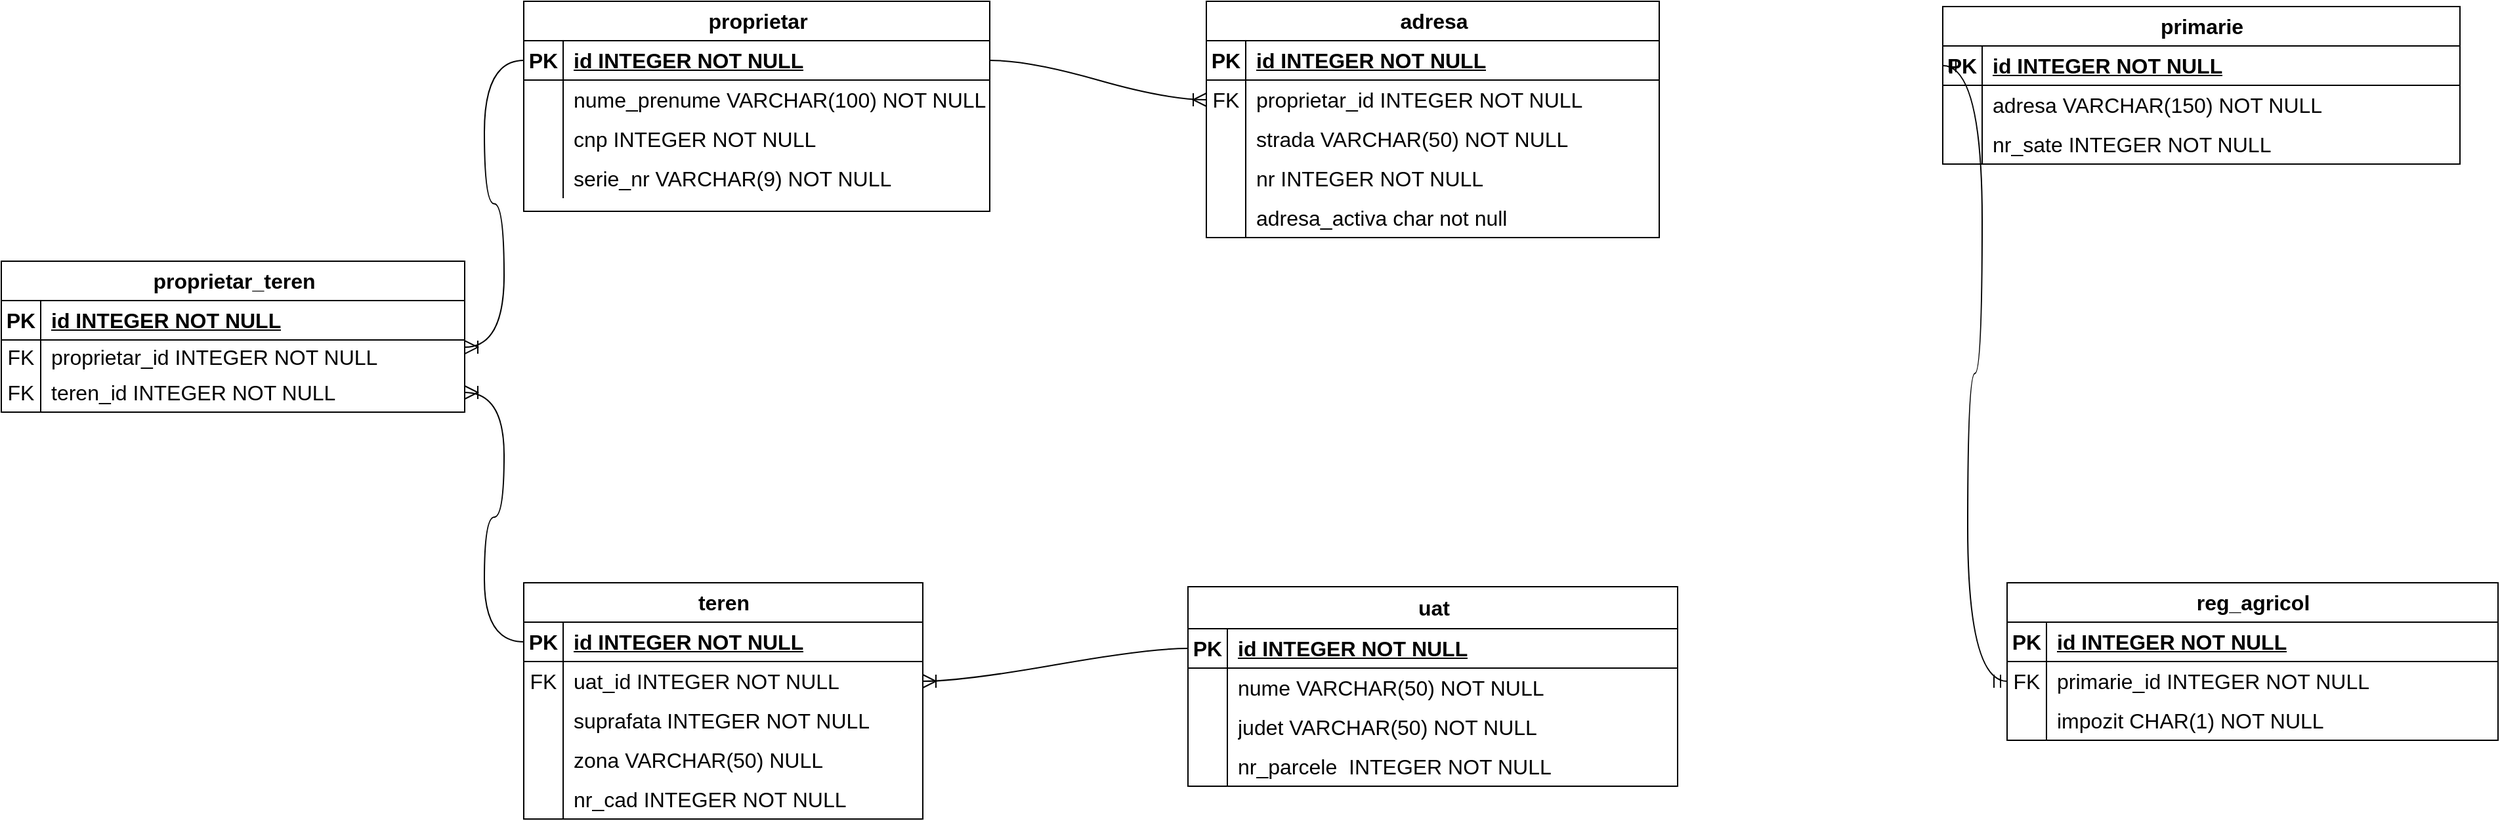 <mxfile version="22.1.11" type="github">
  <diagram name="Page-1" id="3R_EqgL5HHpPkc1NWPmd">
    <mxGraphModel dx="2646" dy="1482" grid="0" gridSize="10" guides="1" tooltips="1" connect="1" arrows="1" fold="1" page="0" pageScale="1" pageWidth="1169" pageHeight="827" math="0" shadow="0">
      <root>
        <mxCell id="0" />
        <mxCell id="1" parent="0" />
        <mxCell id="f103XbUNi-T_Se9cvQiI-1" value="proprietar" style="shape=table;startSize=30;container=1;collapsible=1;childLayout=tableLayout;fixedRows=1;rowLines=0;fontStyle=1;align=center;resizeLast=1;html=1;fontSize=16;" vertex="1" parent="1">
          <mxGeometry x="33" y="-257" width="355" height="160" as="geometry" />
        </mxCell>
        <mxCell id="f103XbUNi-T_Se9cvQiI-2" value="" style="shape=tableRow;horizontal=0;startSize=0;swimlaneHead=0;swimlaneBody=0;fillColor=none;collapsible=0;dropTarget=0;points=[[0,0.5],[1,0.5]];portConstraint=eastwest;top=0;left=0;right=0;bottom=1;fontSize=16;" vertex="1" parent="f103XbUNi-T_Se9cvQiI-1">
          <mxGeometry y="30" width="355" height="30" as="geometry" />
        </mxCell>
        <mxCell id="f103XbUNi-T_Se9cvQiI-3" value="PK" style="shape=partialRectangle;connectable=0;fillColor=none;top=0;left=0;bottom=0;right=0;fontStyle=1;overflow=hidden;whiteSpace=wrap;html=1;fontSize=16;" vertex="1" parent="f103XbUNi-T_Se9cvQiI-2">
          <mxGeometry width="30" height="30" as="geometry">
            <mxRectangle width="30" height="30" as="alternateBounds" />
          </mxGeometry>
        </mxCell>
        <mxCell id="f103XbUNi-T_Se9cvQiI-4" value="id INTEGER NOT NULL" style="shape=partialRectangle;connectable=0;fillColor=none;top=0;left=0;bottom=0;right=0;align=left;spacingLeft=6;fontStyle=5;overflow=hidden;whiteSpace=wrap;html=1;fontSize=16;" vertex="1" parent="f103XbUNi-T_Se9cvQiI-2">
          <mxGeometry x="30" width="325" height="30" as="geometry">
            <mxRectangle width="325" height="30" as="alternateBounds" />
          </mxGeometry>
        </mxCell>
        <mxCell id="f103XbUNi-T_Se9cvQiI-5" value="" style="shape=tableRow;horizontal=0;startSize=0;swimlaneHead=0;swimlaneBody=0;fillColor=none;collapsible=0;dropTarget=0;points=[[0,0.5],[1,0.5]];portConstraint=eastwest;top=0;left=0;right=0;bottom=0;fontSize=16;" vertex="1" parent="f103XbUNi-T_Se9cvQiI-1">
          <mxGeometry y="60" width="355" height="30" as="geometry" />
        </mxCell>
        <mxCell id="f103XbUNi-T_Se9cvQiI-6" value="" style="shape=partialRectangle;connectable=0;fillColor=none;top=0;left=0;bottom=0;right=0;editable=1;overflow=hidden;whiteSpace=wrap;html=1;fontSize=16;" vertex="1" parent="f103XbUNi-T_Se9cvQiI-5">
          <mxGeometry width="30" height="30" as="geometry">
            <mxRectangle width="30" height="30" as="alternateBounds" />
          </mxGeometry>
        </mxCell>
        <mxCell id="f103XbUNi-T_Se9cvQiI-7" value="nume_prenume VARCHAR(100) NOT NULL" style="shape=partialRectangle;connectable=0;fillColor=none;top=0;left=0;bottom=0;right=0;align=left;spacingLeft=6;overflow=hidden;whiteSpace=wrap;html=1;fontSize=16;" vertex="1" parent="f103XbUNi-T_Se9cvQiI-5">
          <mxGeometry x="30" width="325" height="30" as="geometry">
            <mxRectangle width="325" height="30" as="alternateBounds" />
          </mxGeometry>
        </mxCell>
        <mxCell id="f103XbUNi-T_Se9cvQiI-8" value="" style="shape=tableRow;horizontal=0;startSize=0;swimlaneHead=0;swimlaneBody=0;fillColor=none;collapsible=0;dropTarget=0;points=[[0,0.5],[1,0.5]];portConstraint=eastwest;top=0;left=0;right=0;bottom=0;fontSize=16;" vertex="1" parent="f103XbUNi-T_Se9cvQiI-1">
          <mxGeometry y="90" width="355" height="30" as="geometry" />
        </mxCell>
        <mxCell id="f103XbUNi-T_Se9cvQiI-9" value="" style="shape=partialRectangle;connectable=0;fillColor=none;top=0;left=0;bottom=0;right=0;editable=1;overflow=hidden;whiteSpace=wrap;html=1;fontSize=16;" vertex="1" parent="f103XbUNi-T_Se9cvQiI-8">
          <mxGeometry width="30" height="30" as="geometry">
            <mxRectangle width="30" height="30" as="alternateBounds" />
          </mxGeometry>
        </mxCell>
        <mxCell id="f103XbUNi-T_Se9cvQiI-10" value="cnp INTEGER NOT NULL" style="shape=partialRectangle;connectable=0;fillColor=none;top=0;left=0;bottom=0;right=0;align=left;spacingLeft=6;overflow=hidden;whiteSpace=wrap;html=1;fontSize=16;" vertex="1" parent="f103XbUNi-T_Se9cvQiI-8">
          <mxGeometry x="30" width="325" height="30" as="geometry">
            <mxRectangle width="325" height="30" as="alternateBounds" />
          </mxGeometry>
        </mxCell>
        <mxCell id="f103XbUNi-T_Se9cvQiI-11" value="" style="shape=tableRow;horizontal=0;startSize=0;swimlaneHead=0;swimlaneBody=0;fillColor=none;collapsible=0;dropTarget=0;points=[[0,0.5],[1,0.5]];portConstraint=eastwest;top=0;left=0;right=0;bottom=0;fontSize=16;" vertex="1" parent="f103XbUNi-T_Se9cvQiI-1">
          <mxGeometry y="120" width="355" height="30" as="geometry" />
        </mxCell>
        <mxCell id="f103XbUNi-T_Se9cvQiI-12" value="" style="shape=partialRectangle;connectable=0;fillColor=none;top=0;left=0;bottom=0;right=0;editable=1;overflow=hidden;whiteSpace=wrap;html=1;fontSize=16;" vertex="1" parent="f103XbUNi-T_Se9cvQiI-11">
          <mxGeometry width="30" height="30" as="geometry">
            <mxRectangle width="30" height="30" as="alternateBounds" />
          </mxGeometry>
        </mxCell>
        <mxCell id="f103XbUNi-T_Se9cvQiI-13" value="serie_nr VARCHAR(9) NOT NULL" style="shape=partialRectangle;connectable=0;fillColor=none;top=0;left=0;bottom=0;right=0;align=left;spacingLeft=6;overflow=hidden;whiteSpace=wrap;html=1;fontSize=16;" vertex="1" parent="f103XbUNi-T_Se9cvQiI-11">
          <mxGeometry x="30" width="325" height="30" as="geometry">
            <mxRectangle width="325" height="30" as="alternateBounds" />
          </mxGeometry>
        </mxCell>
        <mxCell id="f103XbUNi-T_Se9cvQiI-14" value="adresa" style="shape=table;startSize=30;container=1;collapsible=1;childLayout=tableLayout;fixedRows=1;rowLines=0;fontStyle=1;align=center;resizeLast=1;html=1;fontSize=16;" vertex="1" parent="1">
          <mxGeometry x="553" y="-257" width="345" height="180" as="geometry" />
        </mxCell>
        <mxCell id="f103XbUNi-T_Se9cvQiI-15" value="" style="shape=tableRow;horizontal=0;startSize=0;swimlaneHead=0;swimlaneBody=0;fillColor=none;collapsible=0;dropTarget=0;points=[[0,0.5],[1,0.5]];portConstraint=eastwest;top=0;left=0;right=0;bottom=1;fontSize=16;" vertex="1" parent="f103XbUNi-T_Se9cvQiI-14">
          <mxGeometry y="30" width="345" height="30" as="geometry" />
        </mxCell>
        <mxCell id="f103XbUNi-T_Se9cvQiI-16" value="PK" style="shape=partialRectangle;connectable=0;fillColor=none;top=0;left=0;bottom=0;right=0;fontStyle=1;overflow=hidden;whiteSpace=wrap;html=1;fontSize=16;" vertex="1" parent="f103XbUNi-T_Se9cvQiI-15">
          <mxGeometry width="30" height="30" as="geometry">
            <mxRectangle width="30" height="30" as="alternateBounds" />
          </mxGeometry>
        </mxCell>
        <mxCell id="f103XbUNi-T_Se9cvQiI-17" value="id INTEGER NOT NULL" style="shape=partialRectangle;connectable=0;fillColor=none;top=0;left=0;bottom=0;right=0;align=left;spacingLeft=6;fontStyle=5;overflow=hidden;whiteSpace=wrap;html=1;fontSize=16;" vertex="1" parent="f103XbUNi-T_Se9cvQiI-15">
          <mxGeometry x="30" width="315" height="30" as="geometry">
            <mxRectangle width="315" height="30" as="alternateBounds" />
          </mxGeometry>
        </mxCell>
        <mxCell id="f103XbUNi-T_Se9cvQiI-18" value="" style="shape=tableRow;horizontal=0;startSize=0;swimlaneHead=0;swimlaneBody=0;fillColor=none;collapsible=0;dropTarget=0;points=[[0,0.5],[1,0.5]];portConstraint=eastwest;top=0;left=0;right=0;bottom=0;fontSize=16;" vertex="1" parent="f103XbUNi-T_Se9cvQiI-14">
          <mxGeometry y="60" width="345" height="30" as="geometry" />
        </mxCell>
        <mxCell id="f103XbUNi-T_Se9cvQiI-19" value="FK" style="shape=partialRectangle;connectable=0;fillColor=none;top=0;left=0;bottom=0;right=0;editable=1;overflow=hidden;whiteSpace=wrap;html=1;fontSize=16;" vertex="1" parent="f103XbUNi-T_Se9cvQiI-18">
          <mxGeometry width="30" height="30" as="geometry">
            <mxRectangle width="30" height="30" as="alternateBounds" />
          </mxGeometry>
        </mxCell>
        <mxCell id="f103XbUNi-T_Se9cvQiI-20" value="proprietar_id&amp;nbsp;INTEGER NOT NULL" style="shape=partialRectangle;connectable=0;fillColor=none;top=0;left=0;bottom=0;right=0;align=left;spacingLeft=6;overflow=hidden;whiteSpace=wrap;html=1;fontSize=16;" vertex="1" parent="f103XbUNi-T_Se9cvQiI-18">
          <mxGeometry x="30" width="315" height="30" as="geometry">
            <mxRectangle width="315" height="30" as="alternateBounds" />
          </mxGeometry>
        </mxCell>
        <mxCell id="f103XbUNi-T_Se9cvQiI-21" value="" style="shape=tableRow;horizontal=0;startSize=0;swimlaneHead=0;swimlaneBody=0;fillColor=none;collapsible=0;dropTarget=0;points=[[0,0.5],[1,0.5]];portConstraint=eastwest;top=0;left=0;right=0;bottom=0;fontSize=16;" vertex="1" parent="f103XbUNi-T_Se9cvQiI-14">
          <mxGeometry y="90" width="345" height="30" as="geometry" />
        </mxCell>
        <mxCell id="f103XbUNi-T_Se9cvQiI-22" value="" style="shape=partialRectangle;connectable=0;fillColor=none;top=0;left=0;bottom=0;right=0;editable=1;overflow=hidden;whiteSpace=wrap;html=1;fontSize=16;" vertex="1" parent="f103XbUNi-T_Se9cvQiI-21">
          <mxGeometry width="30" height="30" as="geometry">
            <mxRectangle width="30" height="30" as="alternateBounds" />
          </mxGeometry>
        </mxCell>
        <mxCell id="f103XbUNi-T_Se9cvQiI-23" value="strada VARCHAR(50) NOT NULL" style="shape=partialRectangle;connectable=0;fillColor=none;top=0;left=0;bottom=0;right=0;align=left;spacingLeft=6;overflow=hidden;whiteSpace=wrap;html=1;fontSize=16;" vertex="1" parent="f103XbUNi-T_Se9cvQiI-21">
          <mxGeometry x="30" width="315" height="30" as="geometry">
            <mxRectangle width="315" height="30" as="alternateBounds" />
          </mxGeometry>
        </mxCell>
        <mxCell id="f103XbUNi-T_Se9cvQiI-24" value="" style="shape=tableRow;horizontal=0;startSize=0;swimlaneHead=0;swimlaneBody=0;fillColor=none;collapsible=0;dropTarget=0;points=[[0,0.5],[1,0.5]];portConstraint=eastwest;top=0;left=0;right=0;bottom=0;fontSize=16;" vertex="1" parent="f103XbUNi-T_Se9cvQiI-14">
          <mxGeometry y="120" width="345" height="30" as="geometry" />
        </mxCell>
        <mxCell id="f103XbUNi-T_Se9cvQiI-25" value="" style="shape=partialRectangle;connectable=0;fillColor=none;top=0;left=0;bottom=0;right=0;editable=1;overflow=hidden;whiteSpace=wrap;html=1;fontSize=16;" vertex="1" parent="f103XbUNi-T_Se9cvQiI-24">
          <mxGeometry width="30" height="30" as="geometry">
            <mxRectangle width="30" height="30" as="alternateBounds" />
          </mxGeometry>
        </mxCell>
        <mxCell id="f103XbUNi-T_Se9cvQiI-26" value="nr INTEGER NOT NULL" style="shape=partialRectangle;connectable=0;fillColor=none;top=0;left=0;bottom=0;right=0;align=left;spacingLeft=6;overflow=hidden;whiteSpace=wrap;html=1;fontSize=16;" vertex="1" parent="f103XbUNi-T_Se9cvQiI-24">
          <mxGeometry x="30" width="315" height="30" as="geometry">
            <mxRectangle width="315" height="30" as="alternateBounds" />
          </mxGeometry>
        </mxCell>
        <mxCell id="f103XbUNi-T_Se9cvQiI-28" value="" style="shape=tableRow;horizontal=0;startSize=0;swimlaneHead=0;swimlaneBody=0;fillColor=none;collapsible=0;dropTarget=0;points=[[0,0.5],[1,0.5]];portConstraint=eastwest;top=0;left=0;right=0;bottom=0;fontSize=16;" vertex="1" parent="f103XbUNi-T_Se9cvQiI-14">
          <mxGeometry y="150" width="345" height="30" as="geometry" />
        </mxCell>
        <mxCell id="f103XbUNi-T_Se9cvQiI-29" value="" style="shape=partialRectangle;connectable=0;fillColor=none;top=0;left=0;bottom=0;right=0;editable=1;overflow=hidden;whiteSpace=wrap;html=1;fontSize=16;" vertex="1" parent="f103XbUNi-T_Se9cvQiI-28">
          <mxGeometry width="30" height="30" as="geometry">
            <mxRectangle width="30" height="30" as="alternateBounds" />
          </mxGeometry>
        </mxCell>
        <mxCell id="f103XbUNi-T_Se9cvQiI-30" value="adresa_activa char not null" style="shape=partialRectangle;connectable=0;fillColor=none;top=0;left=0;bottom=0;right=0;align=left;spacingLeft=6;overflow=hidden;whiteSpace=wrap;html=1;fontSize=16;" vertex="1" parent="f103XbUNi-T_Se9cvQiI-28">
          <mxGeometry x="30" width="315" height="30" as="geometry">
            <mxRectangle width="315" height="30" as="alternateBounds" />
          </mxGeometry>
        </mxCell>
        <mxCell id="f103XbUNi-T_Se9cvQiI-31" value="" style="edgeStyle=entityRelationEdgeStyle;fontSize=12;html=1;endArrow=ERoneToMany;rounded=0;startSize=8;endSize=8;curved=1;exitX=1;exitY=0.5;exitDx=0;exitDy=0;entryX=0;entryY=0.5;entryDx=0;entryDy=0;" edge="1" parent="1" source="f103XbUNi-T_Se9cvQiI-2" target="f103XbUNi-T_Se9cvQiI-18">
          <mxGeometry width="100" height="100" relative="1" as="geometry">
            <mxPoint x="415" y="-118" as="sourcePoint" />
            <mxPoint x="515" y="-218" as="targetPoint" />
          </mxGeometry>
        </mxCell>
        <mxCell id="f103XbUNi-T_Se9cvQiI-32" value="teren" style="shape=table;startSize=30;container=1;collapsible=1;childLayout=tableLayout;fixedRows=1;rowLines=0;fontStyle=1;align=center;resizeLast=1;html=1;fontSize=16;" vertex="1" parent="1">
          <mxGeometry x="33" y="186" width="304" height="180" as="geometry" />
        </mxCell>
        <mxCell id="f103XbUNi-T_Se9cvQiI-33" value="" style="shape=tableRow;horizontal=0;startSize=0;swimlaneHead=0;swimlaneBody=0;fillColor=none;collapsible=0;dropTarget=0;points=[[0,0.5],[1,0.5]];portConstraint=eastwest;top=0;left=0;right=0;bottom=1;fontSize=16;" vertex="1" parent="f103XbUNi-T_Se9cvQiI-32">
          <mxGeometry y="30" width="304" height="30" as="geometry" />
        </mxCell>
        <mxCell id="f103XbUNi-T_Se9cvQiI-34" value="PK" style="shape=partialRectangle;connectable=0;fillColor=none;top=0;left=0;bottom=0;right=0;fontStyle=1;overflow=hidden;whiteSpace=wrap;html=1;fontSize=16;" vertex="1" parent="f103XbUNi-T_Se9cvQiI-33">
          <mxGeometry width="30" height="30" as="geometry">
            <mxRectangle width="30" height="30" as="alternateBounds" />
          </mxGeometry>
        </mxCell>
        <mxCell id="f103XbUNi-T_Se9cvQiI-35" value="id INTEGER NOT NULL" style="shape=partialRectangle;connectable=0;fillColor=none;top=0;left=0;bottom=0;right=0;align=left;spacingLeft=6;fontStyle=5;overflow=hidden;whiteSpace=wrap;html=1;fontSize=16;" vertex="1" parent="f103XbUNi-T_Se9cvQiI-33">
          <mxGeometry x="30" width="274" height="30" as="geometry">
            <mxRectangle width="274" height="30" as="alternateBounds" />
          </mxGeometry>
        </mxCell>
        <mxCell id="f103XbUNi-T_Se9cvQiI-36" value="" style="shape=tableRow;horizontal=0;startSize=0;swimlaneHead=0;swimlaneBody=0;fillColor=none;collapsible=0;dropTarget=0;points=[[0,0.5],[1,0.5]];portConstraint=eastwest;top=0;left=0;right=0;bottom=0;fontSize=16;" vertex="1" parent="f103XbUNi-T_Se9cvQiI-32">
          <mxGeometry y="60" width="304" height="30" as="geometry" />
        </mxCell>
        <mxCell id="f103XbUNi-T_Se9cvQiI-37" value="FK" style="shape=partialRectangle;connectable=0;fillColor=none;top=0;left=0;bottom=0;right=0;editable=1;overflow=hidden;whiteSpace=wrap;html=1;fontSize=16;" vertex="1" parent="f103XbUNi-T_Se9cvQiI-36">
          <mxGeometry width="30" height="30" as="geometry">
            <mxRectangle width="30" height="30" as="alternateBounds" />
          </mxGeometry>
        </mxCell>
        <mxCell id="f103XbUNi-T_Se9cvQiI-38" value="uat_id INTEGER NOT NULL" style="shape=partialRectangle;connectable=0;fillColor=none;top=0;left=0;bottom=0;right=0;align=left;spacingLeft=6;overflow=hidden;whiteSpace=wrap;html=1;fontSize=16;" vertex="1" parent="f103XbUNi-T_Se9cvQiI-36">
          <mxGeometry x="30" width="274" height="30" as="geometry">
            <mxRectangle width="274" height="30" as="alternateBounds" />
          </mxGeometry>
        </mxCell>
        <mxCell id="f103XbUNi-T_Se9cvQiI-39" value="" style="shape=tableRow;horizontal=0;startSize=0;swimlaneHead=0;swimlaneBody=0;fillColor=none;collapsible=0;dropTarget=0;points=[[0,0.5],[1,0.5]];portConstraint=eastwest;top=0;left=0;right=0;bottom=0;fontSize=16;" vertex="1" parent="f103XbUNi-T_Se9cvQiI-32">
          <mxGeometry y="90" width="304" height="30" as="geometry" />
        </mxCell>
        <mxCell id="f103XbUNi-T_Se9cvQiI-40" value="" style="shape=partialRectangle;connectable=0;fillColor=none;top=0;left=0;bottom=0;right=0;editable=1;overflow=hidden;whiteSpace=wrap;html=1;fontSize=16;" vertex="1" parent="f103XbUNi-T_Se9cvQiI-39">
          <mxGeometry width="30" height="30" as="geometry">
            <mxRectangle width="30" height="30" as="alternateBounds" />
          </mxGeometry>
        </mxCell>
        <mxCell id="f103XbUNi-T_Se9cvQiI-41" value="suprafata INTEGER NOT NULL" style="shape=partialRectangle;connectable=0;fillColor=none;top=0;left=0;bottom=0;right=0;align=left;spacingLeft=6;overflow=hidden;whiteSpace=wrap;html=1;fontSize=16;" vertex="1" parent="f103XbUNi-T_Se9cvQiI-39">
          <mxGeometry x="30" width="274" height="30" as="geometry">
            <mxRectangle width="274" height="30" as="alternateBounds" />
          </mxGeometry>
        </mxCell>
        <mxCell id="f103XbUNi-T_Se9cvQiI-42" value="" style="shape=tableRow;horizontal=0;startSize=0;swimlaneHead=0;swimlaneBody=0;fillColor=none;collapsible=0;dropTarget=0;points=[[0,0.5],[1,0.5]];portConstraint=eastwest;top=0;left=0;right=0;bottom=0;fontSize=16;" vertex="1" parent="f103XbUNi-T_Se9cvQiI-32">
          <mxGeometry y="120" width="304" height="30" as="geometry" />
        </mxCell>
        <mxCell id="f103XbUNi-T_Se9cvQiI-43" value="" style="shape=partialRectangle;connectable=0;fillColor=none;top=0;left=0;bottom=0;right=0;editable=1;overflow=hidden;whiteSpace=wrap;html=1;fontSize=16;" vertex="1" parent="f103XbUNi-T_Se9cvQiI-42">
          <mxGeometry width="30" height="30" as="geometry">
            <mxRectangle width="30" height="30" as="alternateBounds" />
          </mxGeometry>
        </mxCell>
        <mxCell id="f103XbUNi-T_Se9cvQiI-44" value="zona VARCHAR(50) NULL" style="shape=partialRectangle;connectable=0;fillColor=none;top=0;left=0;bottom=0;right=0;align=left;spacingLeft=6;overflow=hidden;whiteSpace=wrap;html=1;fontSize=16;" vertex="1" parent="f103XbUNi-T_Se9cvQiI-42">
          <mxGeometry x="30" width="274" height="30" as="geometry">
            <mxRectangle width="274" height="30" as="alternateBounds" />
          </mxGeometry>
        </mxCell>
        <mxCell id="f103XbUNi-T_Se9cvQiI-45" value="" style="shape=tableRow;horizontal=0;startSize=0;swimlaneHead=0;swimlaneBody=0;fillColor=none;collapsible=0;dropTarget=0;points=[[0,0.5],[1,0.5]];portConstraint=eastwest;top=0;left=0;right=0;bottom=0;fontSize=16;" vertex="1" parent="f103XbUNi-T_Se9cvQiI-32">
          <mxGeometry y="150" width="304" height="30" as="geometry" />
        </mxCell>
        <mxCell id="f103XbUNi-T_Se9cvQiI-46" value="" style="shape=partialRectangle;connectable=0;fillColor=none;top=0;left=0;bottom=0;right=0;editable=1;overflow=hidden;whiteSpace=wrap;html=1;fontSize=16;" vertex="1" parent="f103XbUNi-T_Se9cvQiI-45">
          <mxGeometry width="30" height="30" as="geometry">
            <mxRectangle width="30" height="30" as="alternateBounds" />
          </mxGeometry>
        </mxCell>
        <mxCell id="f103XbUNi-T_Se9cvQiI-47" value="nr_cad INTEGER NOT NULL" style="shape=partialRectangle;connectable=0;fillColor=none;top=0;left=0;bottom=0;right=0;align=left;spacingLeft=6;overflow=hidden;whiteSpace=wrap;html=1;fontSize=16;" vertex="1" parent="f103XbUNi-T_Se9cvQiI-45">
          <mxGeometry x="30" width="274" height="30" as="geometry">
            <mxRectangle width="274" height="30" as="alternateBounds" />
          </mxGeometry>
        </mxCell>
        <mxCell id="f103XbUNi-T_Se9cvQiI-48" value="proprietar_teren" style="shape=table;startSize=30;container=1;collapsible=1;childLayout=tableLayout;fixedRows=1;rowLines=0;fontStyle=1;align=center;resizeLast=1;html=1;fontSize=16;" vertex="1" parent="1">
          <mxGeometry x="-365" y="-59" width="353" height="115.019" as="geometry" />
        </mxCell>
        <mxCell id="f103XbUNi-T_Se9cvQiI-49" value="" style="shape=tableRow;horizontal=0;startSize=0;swimlaneHead=0;swimlaneBody=0;fillColor=none;collapsible=0;dropTarget=0;points=[[0,0.5],[1,0.5]];portConstraint=eastwest;top=0;left=0;right=0;bottom=1;fontSize=16;" vertex="1" parent="f103XbUNi-T_Se9cvQiI-48">
          <mxGeometry y="30" width="353" height="30" as="geometry" />
        </mxCell>
        <mxCell id="f103XbUNi-T_Se9cvQiI-50" value="PK" style="shape=partialRectangle;connectable=0;fillColor=none;top=0;left=0;bottom=0;right=0;fontStyle=1;overflow=hidden;whiteSpace=wrap;html=1;fontSize=16;" vertex="1" parent="f103XbUNi-T_Se9cvQiI-49">
          <mxGeometry width="30" height="30" as="geometry">
            <mxRectangle width="30" height="30" as="alternateBounds" />
          </mxGeometry>
        </mxCell>
        <mxCell id="f103XbUNi-T_Se9cvQiI-51" value="id INTEGER NOT NULL" style="shape=partialRectangle;connectable=0;fillColor=none;top=0;left=0;bottom=0;right=0;align=left;spacingLeft=6;fontStyle=5;overflow=hidden;whiteSpace=wrap;html=1;fontSize=16;" vertex="1" parent="f103XbUNi-T_Se9cvQiI-49">
          <mxGeometry x="30" width="323" height="30" as="geometry">
            <mxRectangle width="323" height="30" as="alternateBounds" />
          </mxGeometry>
        </mxCell>
        <mxCell id="f103XbUNi-T_Se9cvQiI-52" value="" style="shape=tableRow;horizontal=0;startSize=0;swimlaneHead=0;swimlaneBody=0;fillColor=none;collapsible=0;dropTarget=0;points=[[0,0.5],[1,0.5]];portConstraint=eastwest;top=0;left=0;right=0;bottom=0;fontSize=16;" vertex="1" parent="f103XbUNi-T_Se9cvQiI-48">
          <mxGeometry y="60" width="353" height="25" as="geometry" />
        </mxCell>
        <mxCell id="f103XbUNi-T_Se9cvQiI-53" value="FK" style="shape=partialRectangle;connectable=0;fillColor=none;top=0;left=0;bottom=0;right=0;editable=1;overflow=hidden;whiteSpace=wrap;html=1;fontSize=16;" vertex="1" parent="f103XbUNi-T_Se9cvQiI-52">
          <mxGeometry width="30" height="25" as="geometry">
            <mxRectangle width="30" height="25" as="alternateBounds" />
          </mxGeometry>
        </mxCell>
        <mxCell id="f103XbUNi-T_Se9cvQiI-54" value="proprietar_id INTEGER NOT NULL" style="shape=partialRectangle;connectable=0;fillColor=none;top=0;left=0;bottom=0;right=0;align=left;spacingLeft=6;overflow=hidden;whiteSpace=wrap;html=1;fontSize=16;" vertex="1" parent="f103XbUNi-T_Se9cvQiI-52">
          <mxGeometry x="30" width="323" height="25" as="geometry">
            <mxRectangle width="323" height="25" as="alternateBounds" />
          </mxGeometry>
        </mxCell>
        <mxCell id="f103XbUNi-T_Se9cvQiI-55" value="" style="shape=tableRow;horizontal=0;startSize=0;swimlaneHead=0;swimlaneBody=0;fillColor=none;collapsible=0;dropTarget=0;points=[[0,0.5],[1,0.5]];portConstraint=eastwest;top=0;left=0;right=0;bottom=0;fontSize=16;" vertex="1" parent="f103XbUNi-T_Se9cvQiI-48">
          <mxGeometry y="85" width="353" height="30" as="geometry" />
        </mxCell>
        <mxCell id="f103XbUNi-T_Se9cvQiI-56" value="FK" style="shape=partialRectangle;connectable=0;fillColor=none;top=0;left=0;bottom=0;right=0;editable=1;overflow=hidden;whiteSpace=wrap;html=1;fontSize=16;" vertex="1" parent="f103XbUNi-T_Se9cvQiI-55">
          <mxGeometry width="30" height="30" as="geometry">
            <mxRectangle width="30" height="30" as="alternateBounds" />
          </mxGeometry>
        </mxCell>
        <mxCell id="f103XbUNi-T_Se9cvQiI-57" value="teren_id INTEGER NOT NULL" style="shape=partialRectangle;connectable=0;fillColor=none;top=0;left=0;bottom=0;right=0;align=left;spacingLeft=6;overflow=hidden;whiteSpace=wrap;html=1;fontSize=16;" vertex="1" parent="f103XbUNi-T_Se9cvQiI-55">
          <mxGeometry x="30" width="323" height="30" as="geometry">
            <mxRectangle width="323" height="30" as="alternateBounds" />
          </mxGeometry>
        </mxCell>
        <mxCell id="f103XbUNi-T_Se9cvQiI-61" value="" style="edgeStyle=entityRelationEdgeStyle;fontSize=12;html=1;endArrow=ERoneToMany;rounded=0;startSize=8;endSize=8;curved=1;exitX=0;exitY=0.5;exitDx=0;exitDy=0;entryX=1;entryY=0.221;entryDx=0;entryDy=0;entryPerimeter=0;" edge="1" parent="1" source="f103XbUNi-T_Se9cvQiI-2" target="f103XbUNi-T_Se9cvQiI-52">
          <mxGeometry width="100" height="100" relative="1" as="geometry">
            <mxPoint x="10" y="88" as="sourcePoint" />
            <mxPoint x="110" y="-12" as="targetPoint" />
          </mxGeometry>
        </mxCell>
        <mxCell id="f103XbUNi-T_Se9cvQiI-62" value="" style="edgeStyle=entityRelationEdgeStyle;fontSize=12;html=1;endArrow=ERoneToMany;rounded=0;startSize=8;endSize=8;curved=1;entryX=1;entryY=0.5;entryDx=0;entryDy=0;exitX=0;exitY=0.5;exitDx=0;exitDy=0;" edge="1" parent="1" source="f103XbUNi-T_Se9cvQiI-33" target="f103XbUNi-T_Se9cvQiI-55">
          <mxGeometry width="100" height="100" relative="1" as="geometry">
            <mxPoint x="26" y="149" as="sourcePoint" />
            <mxPoint x="274" y="-37" as="targetPoint" />
          </mxGeometry>
        </mxCell>
        <mxCell id="f103XbUNi-T_Se9cvQiI-63" value="primarie" style="shape=table;startSize=30;container=1;collapsible=1;childLayout=tableLayout;fixedRows=1;rowLines=0;fontStyle=1;align=center;resizeLast=1;html=1;fontSize=16;" vertex="1" parent="1">
          <mxGeometry x="1114" y="-253" width="394" height="120" as="geometry" />
        </mxCell>
        <mxCell id="f103XbUNi-T_Se9cvQiI-64" value="" style="shape=tableRow;horizontal=0;startSize=0;swimlaneHead=0;swimlaneBody=0;fillColor=none;collapsible=0;dropTarget=0;points=[[0,0.5],[1,0.5]];portConstraint=eastwest;top=0;left=0;right=0;bottom=1;fontSize=16;" vertex="1" parent="f103XbUNi-T_Se9cvQiI-63">
          <mxGeometry y="30" width="394" height="30" as="geometry" />
        </mxCell>
        <mxCell id="f103XbUNi-T_Se9cvQiI-65" value="PK" style="shape=partialRectangle;connectable=0;fillColor=none;top=0;left=0;bottom=0;right=0;fontStyle=1;overflow=hidden;whiteSpace=wrap;html=1;fontSize=16;" vertex="1" parent="f103XbUNi-T_Se9cvQiI-64">
          <mxGeometry width="30" height="30" as="geometry">
            <mxRectangle width="30" height="30" as="alternateBounds" />
          </mxGeometry>
        </mxCell>
        <mxCell id="f103XbUNi-T_Se9cvQiI-66" value="id INTEGER NOT NULL" style="shape=partialRectangle;connectable=0;fillColor=none;top=0;left=0;bottom=0;right=0;align=left;spacingLeft=6;fontStyle=5;overflow=hidden;whiteSpace=wrap;html=1;fontSize=16;" vertex="1" parent="f103XbUNi-T_Se9cvQiI-64">
          <mxGeometry x="30" width="364" height="30" as="geometry">
            <mxRectangle width="364" height="30" as="alternateBounds" />
          </mxGeometry>
        </mxCell>
        <mxCell id="f103XbUNi-T_Se9cvQiI-67" value="" style="shape=tableRow;horizontal=0;startSize=0;swimlaneHead=0;swimlaneBody=0;fillColor=none;collapsible=0;dropTarget=0;points=[[0,0.5],[1,0.5]];portConstraint=eastwest;top=0;left=0;right=0;bottom=0;fontSize=16;" vertex="1" parent="f103XbUNi-T_Se9cvQiI-63">
          <mxGeometry y="60" width="394" height="30" as="geometry" />
        </mxCell>
        <mxCell id="f103XbUNi-T_Se9cvQiI-68" value="" style="shape=partialRectangle;connectable=0;fillColor=none;top=0;left=0;bottom=0;right=0;editable=1;overflow=hidden;whiteSpace=wrap;html=1;fontSize=16;" vertex="1" parent="f103XbUNi-T_Se9cvQiI-67">
          <mxGeometry width="30" height="30" as="geometry">
            <mxRectangle width="30" height="30" as="alternateBounds" />
          </mxGeometry>
        </mxCell>
        <mxCell id="f103XbUNi-T_Se9cvQiI-69" value="adresa VARCHAR(150) NOT NULL" style="shape=partialRectangle;connectable=0;fillColor=none;top=0;left=0;bottom=0;right=0;align=left;spacingLeft=6;overflow=hidden;whiteSpace=wrap;html=1;fontSize=16;" vertex="1" parent="f103XbUNi-T_Se9cvQiI-67">
          <mxGeometry x="30" width="364" height="30" as="geometry">
            <mxRectangle width="364" height="30" as="alternateBounds" />
          </mxGeometry>
        </mxCell>
        <mxCell id="f103XbUNi-T_Se9cvQiI-70" value="" style="shape=tableRow;horizontal=0;startSize=0;swimlaneHead=0;swimlaneBody=0;fillColor=none;collapsible=0;dropTarget=0;points=[[0,0.5],[1,0.5]];portConstraint=eastwest;top=0;left=0;right=0;bottom=0;fontSize=16;" vertex="1" parent="f103XbUNi-T_Se9cvQiI-63">
          <mxGeometry y="90" width="394" height="30" as="geometry" />
        </mxCell>
        <mxCell id="f103XbUNi-T_Se9cvQiI-71" value="" style="shape=partialRectangle;connectable=0;fillColor=none;top=0;left=0;bottom=0;right=0;editable=1;overflow=hidden;whiteSpace=wrap;html=1;fontSize=16;" vertex="1" parent="f103XbUNi-T_Se9cvQiI-70">
          <mxGeometry width="30" height="30" as="geometry">
            <mxRectangle width="30" height="30" as="alternateBounds" />
          </mxGeometry>
        </mxCell>
        <mxCell id="f103XbUNi-T_Se9cvQiI-72" value="nr_sate INTEGER NOT NULL" style="shape=partialRectangle;connectable=0;fillColor=none;top=0;left=0;bottom=0;right=0;align=left;spacingLeft=6;overflow=hidden;whiteSpace=wrap;html=1;fontSize=16;" vertex="1" parent="f103XbUNi-T_Se9cvQiI-70">
          <mxGeometry x="30" width="364" height="30" as="geometry">
            <mxRectangle width="364" height="30" as="alternateBounds" />
          </mxGeometry>
        </mxCell>
        <mxCell id="f103XbUNi-T_Se9cvQiI-76" value="reg_agricol" style="shape=table;startSize=30;container=1;collapsible=1;childLayout=tableLayout;fixedRows=1;rowLines=0;fontStyle=1;align=center;resizeLast=1;html=1;fontSize=16;" vertex="1" parent="1">
          <mxGeometry x="1163" y="186" width="374" height="120" as="geometry" />
        </mxCell>
        <mxCell id="f103XbUNi-T_Se9cvQiI-77" value="" style="shape=tableRow;horizontal=0;startSize=0;swimlaneHead=0;swimlaneBody=0;fillColor=none;collapsible=0;dropTarget=0;points=[[0,0.5],[1,0.5]];portConstraint=eastwest;top=0;left=0;right=0;bottom=1;fontSize=16;" vertex="1" parent="f103XbUNi-T_Se9cvQiI-76">
          <mxGeometry y="30" width="374" height="30" as="geometry" />
        </mxCell>
        <mxCell id="f103XbUNi-T_Se9cvQiI-78" value="PK" style="shape=partialRectangle;connectable=0;fillColor=none;top=0;left=0;bottom=0;right=0;fontStyle=1;overflow=hidden;whiteSpace=wrap;html=1;fontSize=16;" vertex="1" parent="f103XbUNi-T_Se9cvQiI-77">
          <mxGeometry width="30" height="30" as="geometry">
            <mxRectangle width="30" height="30" as="alternateBounds" />
          </mxGeometry>
        </mxCell>
        <mxCell id="f103XbUNi-T_Se9cvQiI-79" value="id INTEGER NOT NULL" style="shape=partialRectangle;connectable=0;fillColor=none;top=0;left=0;bottom=0;right=0;align=left;spacingLeft=6;fontStyle=5;overflow=hidden;whiteSpace=wrap;html=1;fontSize=16;" vertex="1" parent="f103XbUNi-T_Se9cvQiI-77">
          <mxGeometry x="30" width="344" height="30" as="geometry">
            <mxRectangle width="344" height="30" as="alternateBounds" />
          </mxGeometry>
        </mxCell>
        <mxCell id="f103XbUNi-T_Se9cvQiI-80" value="" style="shape=tableRow;horizontal=0;startSize=0;swimlaneHead=0;swimlaneBody=0;fillColor=none;collapsible=0;dropTarget=0;points=[[0,0.5],[1,0.5]];portConstraint=eastwest;top=0;left=0;right=0;bottom=0;fontSize=16;" vertex="1" parent="f103XbUNi-T_Se9cvQiI-76">
          <mxGeometry y="60" width="374" height="30" as="geometry" />
        </mxCell>
        <mxCell id="f103XbUNi-T_Se9cvQiI-81" value="FK" style="shape=partialRectangle;connectable=0;fillColor=none;top=0;left=0;bottom=0;right=0;editable=1;overflow=hidden;whiteSpace=wrap;html=1;fontSize=16;" vertex="1" parent="f103XbUNi-T_Se9cvQiI-80">
          <mxGeometry width="30" height="30" as="geometry">
            <mxRectangle width="30" height="30" as="alternateBounds" />
          </mxGeometry>
        </mxCell>
        <mxCell id="f103XbUNi-T_Se9cvQiI-82" value="primarie_id INTEGER NOT NULL" style="shape=partialRectangle;connectable=0;fillColor=none;top=0;left=0;bottom=0;right=0;align=left;spacingLeft=6;overflow=hidden;whiteSpace=wrap;html=1;fontSize=16;" vertex="1" parent="f103XbUNi-T_Se9cvQiI-80">
          <mxGeometry x="30" width="344" height="30" as="geometry">
            <mxRectangle width="344" height="30" as="alternateBounds" />
          </mxGeometry>
        </mxCell>
        <mxCell id="f103XbUNi-T_Se9cvQiI-83" value="" style="shape=tableRow;horizontal=0;startSize=0;swimlaneHead=0;swimlaneBody=0;fillColor=none;collapsible=0;dropTarget=0;points=[[0,0.5],[1,0.5]];portConstraint=eastwest;top=0;left=0;right=0;bottom=0;fontSize=16;" vertex="1" parent="f103XbUNi-T_Se9cvQiI-76">
          <mxGeometry y="90" width="374" height="30" as="geometry" />
        </mxCell>
        <mxCell id="f103XbUNi-T_Se9cvQiI-84" value="" style="shape=partialRectangle;connectable=0;fillColor=none;top=0;left=0;bottom=0;right=0;editable=1;overflow=hidden;whiteSpace=wrap;html=1;fontSize=16;" vertex="1" parent="f103XbUNi-T_Se9cvQiI-83">
          <mxGeometry width="30" height="30" as="geometry">
            <mxRectangle width="30" height="30" as="alternateBounds" />
          </mxGeometry>
        </mxCell>
        <mxCell id="f103XbUNi-T_Se9cvQiI-85" value="impozit CHAR(1) NOT NULL" style="shape=partialRectangle;connectable=0;fillColor=none;top=0;left=0;bottom=0;right=0;align=left;spacingLeft=6;overflow=hidden;whiteSpace=wrap;html=1;fontSize=16;" vertex="1" parent="f103XbUNi-T_Se9cvQiI-83">
          <mxGeometry x="30" width="344" height="30" as="geometry">
            <mxRectangle width="344" height="30" as="alternateBounds" />
          </mxGeometry>
        </mxCell>
        <mxCell id="f103XbUNi-T_Se9cvQiI-90" value="" style="edgeStyle=entityRelationEdgeStyle;fontSize=12;html=1;endArrow=ERmandOne;startArrow=ERmandOne;rounded=0;startSize=8;endSize=8;curved=1;entryX=0;entryY=0.5;entryDx=0;entryDy=0;exitX=0;exitY=0.5;exitDx=0;exitDy=0;" edge="1" parent="1" source="f103XbUNi-T_Se9cvQiI-64" target="f103XbUNi-T_Se9cvQiI-80">
          <mxGeometry width="100" height="100" relative="1" as="geometry">
            <mxPoint x="515" y="253" as="sourcePoint" />
            <mxPoint x="615" y="153" as="targetPoint" />
            <Array as="points">
              <mxPoint x="972" y="-4" />
              <mxPoint x="1152" y="-11" />
              <mxPoint x="1087" y="-14" />
            </Array>
          </mxGeometry>
        </mxCell>
        <mxCell id="f103XbUNi-T_Se9cvQiI-91" value="uat" style="shape=table;startSize=32;container=1;collapsible=1;childLayout=tableLayout;fixedRows=1;rowLines=0;fontStyle=1;align=center;resizeLast=1;html=1;fontSize=16;" vertex="1" parent="1">
          <mxGeometry x="539" y="189" width="373" height="152" as="geometry" />
        </mxCell>
        <mxCell id="f103XbUNi-T_Se9cvQiI-92" value="" style="shape=tableRow;horizontal=0;startSize=0;swimlaneHead=0;swimlaneBody=0;fillColor=none;collapsible=0;dropTarget=0;points=[[0,0.5],[1,0.5]];portConstraint=eastwest;top=0;left=0;right=0;bottom=1;fontSize=16;" vertex="1" parent="f103XbUNi-T_Se9cvQiI-91">
          <mxGeometry y="32" width="373" height="30" as="geometry" />
        </mxCell>
        <mxCell id="f103XbUNi-T_Se9cvQiI-93" value="PK" style="shape=partialRectangle;connectable=0;fillColor=none;top=0;left=0;bottom=0;right=0;fontStyle=1;overflow=hidden;whiteSpace=wrap;html=1;fontSize=16;" vertex="1" parent="f103XbUNi-T_Se9cvQiI-92">
          <mxGeometry width="30" height="30" as="geometry">
            <mxRectangle width="30" height="30" as="alternateBounds" />
          </mxGeometry>
        </mxCell>
        <mxCell id="f103XbUNi-T_Se9cvQiI-94" value="id INTEGER NOT NULL" style="shape=partialRectangle;connectable=0;fillColor=none;top=0;left=0;bottom=0;right=0;align=left;spacingLeft=6;fontStyle=5;overflow=hidden;whiteSpace=wrap;html=1;fontSize=16;" vertex="1" parent="f103XbUNi-T_Se9cvQiI-92">
          <mxGeometry x="30" width="343" height="30" as="geometry">
            <mxRectangle width="343" height="30" as="alternateBounds" />
          </mxGeometry>
        </mxCell>
        <mxCell id="f103XbUNi-T_Se9cvQiI-95" value="" style="shape=tableRow;horizontal=0;startSize=0;swimlaneHead=0;swimlaneBody=0;fillColor=none;collapsible=0;dropTarget=0;points=[[0,0.5],[1,0.5]];portConstraint=eastwest;top=0;left=0;right=0;bottom=0;fontSize=16;" vertex="1" parent="f103XbUNi-T_Se9cvQiI-91">
          <mxGeometry y="62" width="373" height="30" as="geometry" />
        </mxCell>
        <mxCell id="f103XbUNi-T_Se9cvQiI-96" value="" style="shape=partialRectangle;connectable=0;fillColor=none;top=0;left=0;bottom=0;right=0;editable=1;overflow=hidden;whiteSpace=wrap;html=1;fontSize=16;" vertex="1" parent="f103XbUNi-T_Se9cvQiI-95">
          <mxGeometry width="30" height="30" as="geometry">
            <mxRectangle width="30" height="30" as="alternateBounds" />
          </mxGeometry>
        </mxCell>
        <mxCell id="f103XbUNi-T_Se9cvQiI-97" value="nume VARCHAR(50) NOT NULL" style="shape=partialRectangle;connectable=0;fillColor=none;top=0;left=0;bottom=0;right=0;align=left;spacingLeft=6;overflow=hidden;whiteSpace=wrap;html=1;fontSize=16;" vertex="1" parent="f103XbUNi-T_Se9cvQiI-95">
          <mxGeometry x="30" width="343" height="30" as="geometry">
            <mxRectangle width="343" height="30" as="alternateBounds" />
          </mxGeometry>
        </mxCell>
        <mxCell id="f103XbUNi-T_Se9cvQiI-98" value="" style="shape=tableRow;horizontal=0;startSize=0;swimlaneHead=0;swimlaneBody=0;fillColor=none;collapsible=0;dropTarget=0;points=[[0,0.5],[1,0.5]];portConstraint=eastwest;top=0;left=0;right=0;bottom=0;fontSize=16;" vertex="1" parent="f103XbUNi-T_Se9cvQiI-91">
          <mxGeometry y="92" width="373" height="30" as="geometry" />
        </mxCell>
        <mxCell id="f103XbUNi-T_Se9cvQiI-99" value="" style="shape=partialRectangle;connectable=0;fillColor=none;top=0;left=0;bottom=0;right=0;editable=1;overflow=hidden;whiteSpace=wrap;html=1;fontSize=16;" vertex="1" parent="f103XbUNi-T_Se9cvQiI-98">
          <mxGeometry width="30" height="30" as="geometry">
            <mxRectangle width="30" height="30" as="alternateBounds" />
          </mxGeometry>
        </mxCell>
        <mxCell id="f103XbUNi-T_Se9cvQiI-100" value="judet VARCHAR(50) NOT NULL" style="shape=partialRectangle;connectable=0;fillColor=none;top=0;left=0;bottom=0;right=0;align=left;spacingLeft=6;overflow=hidden;whiteSpace=wrap;html=1;fontSize=16;" vertex="1" parent="f103XbUNi-T_Se9cvQiI-98">
          <mxGeometry x="30" width="343" height="30" as="geometry">
            <mxRectangle width="343" height="30" as="alternateBounds" />
          </mxGeometry>
        </mxCell>
        <mxCell id="f103XbUNi-T_Se9cvQiI-101" value="" style="shape=tableRow;horizontal=0;startSize=0;swimlaneHead=0;swimlaneBody=0;fillColor=none;collapsible=0;dropTarget=0;points=[[0,0.5],[1,0.5]];portConstraint=eastwest;top=0;left=0;right=0;bottom=0;fontSize=16;" vertex="1" parent="f103XbUNi-T_Se9cvQiI-91">
          <mxGeometry y="122" width="373" height="30" as="geometry" />
        </mxCell>
        <mxCell id="f103XbUNi-T_Se9cvQiI-102" value="" style="shape=partialRectangle;connectable=0;fillColor=none;top=0;left=0;bottom=0;right=0;editable=1;overflow=hidden;whiteSpace=wrap;html=1;fontSize=16;" vertex="1" parent="f103XbUNi-T_Se9cvQiI-101">
          <mxGeometry width="30" height="30" as="geometry">
            <mxRectangle width="30" height="30" as="alternateBounds" />
          </mxGeometry>
        </mxCell>
        <mxCell id="f103XbUNi-T_Se9cvQiI-103" value="nr_parcele&amp;nbsp; INTEGER NOT NULL" style="shape=partialRectangle;connectable=0;fillColor=none;top=0;left=0;bottom=0;right=0;align=left;spacingLeft=6;overflow=hidden;whiteSpace=wrap;html=1;fontSize=16;" vertex="1" parent="f103XbUNi-T_Se9cvQiI-101">
          <mxGeometry x="30" width="343" height="30" as="geometry">
            <mxRectangle width="343" height="30" as="alternateBounds" />
          </mxGeometry>
        </mxCell>
        <mxCell id="f103XbUNi-T_Se9cvQiI-104" value="" style="edgeStyle=entityRelationEdgeStyle;fontSize=12;html=1;endArrow=ERoneToMany;rounded=0;startSize=8;endSize=8;curved=1;entryX=1;entryY=0.5;entryDx=0;entryDy=0;exitX=0;exitY=0.5;exitDx=0;exitDy=0;" edge="1" parent="1" source="f103XbUNi-T_Se9cvQiI-92" target="f103XbUNi-T_Se9cvQiI-36">
          <mxGeometry width="100" height="100" relative="1" as="geometry">
            <mxPoint x="515" y="253" as="sourcePoint" />
            <mxPoint x="615" y="153" as="targetPoint" />
          </mxGeometry>
        </mxCell>
      </root>
    </mxGraphModel>
  </diagram>
</mxfile>
